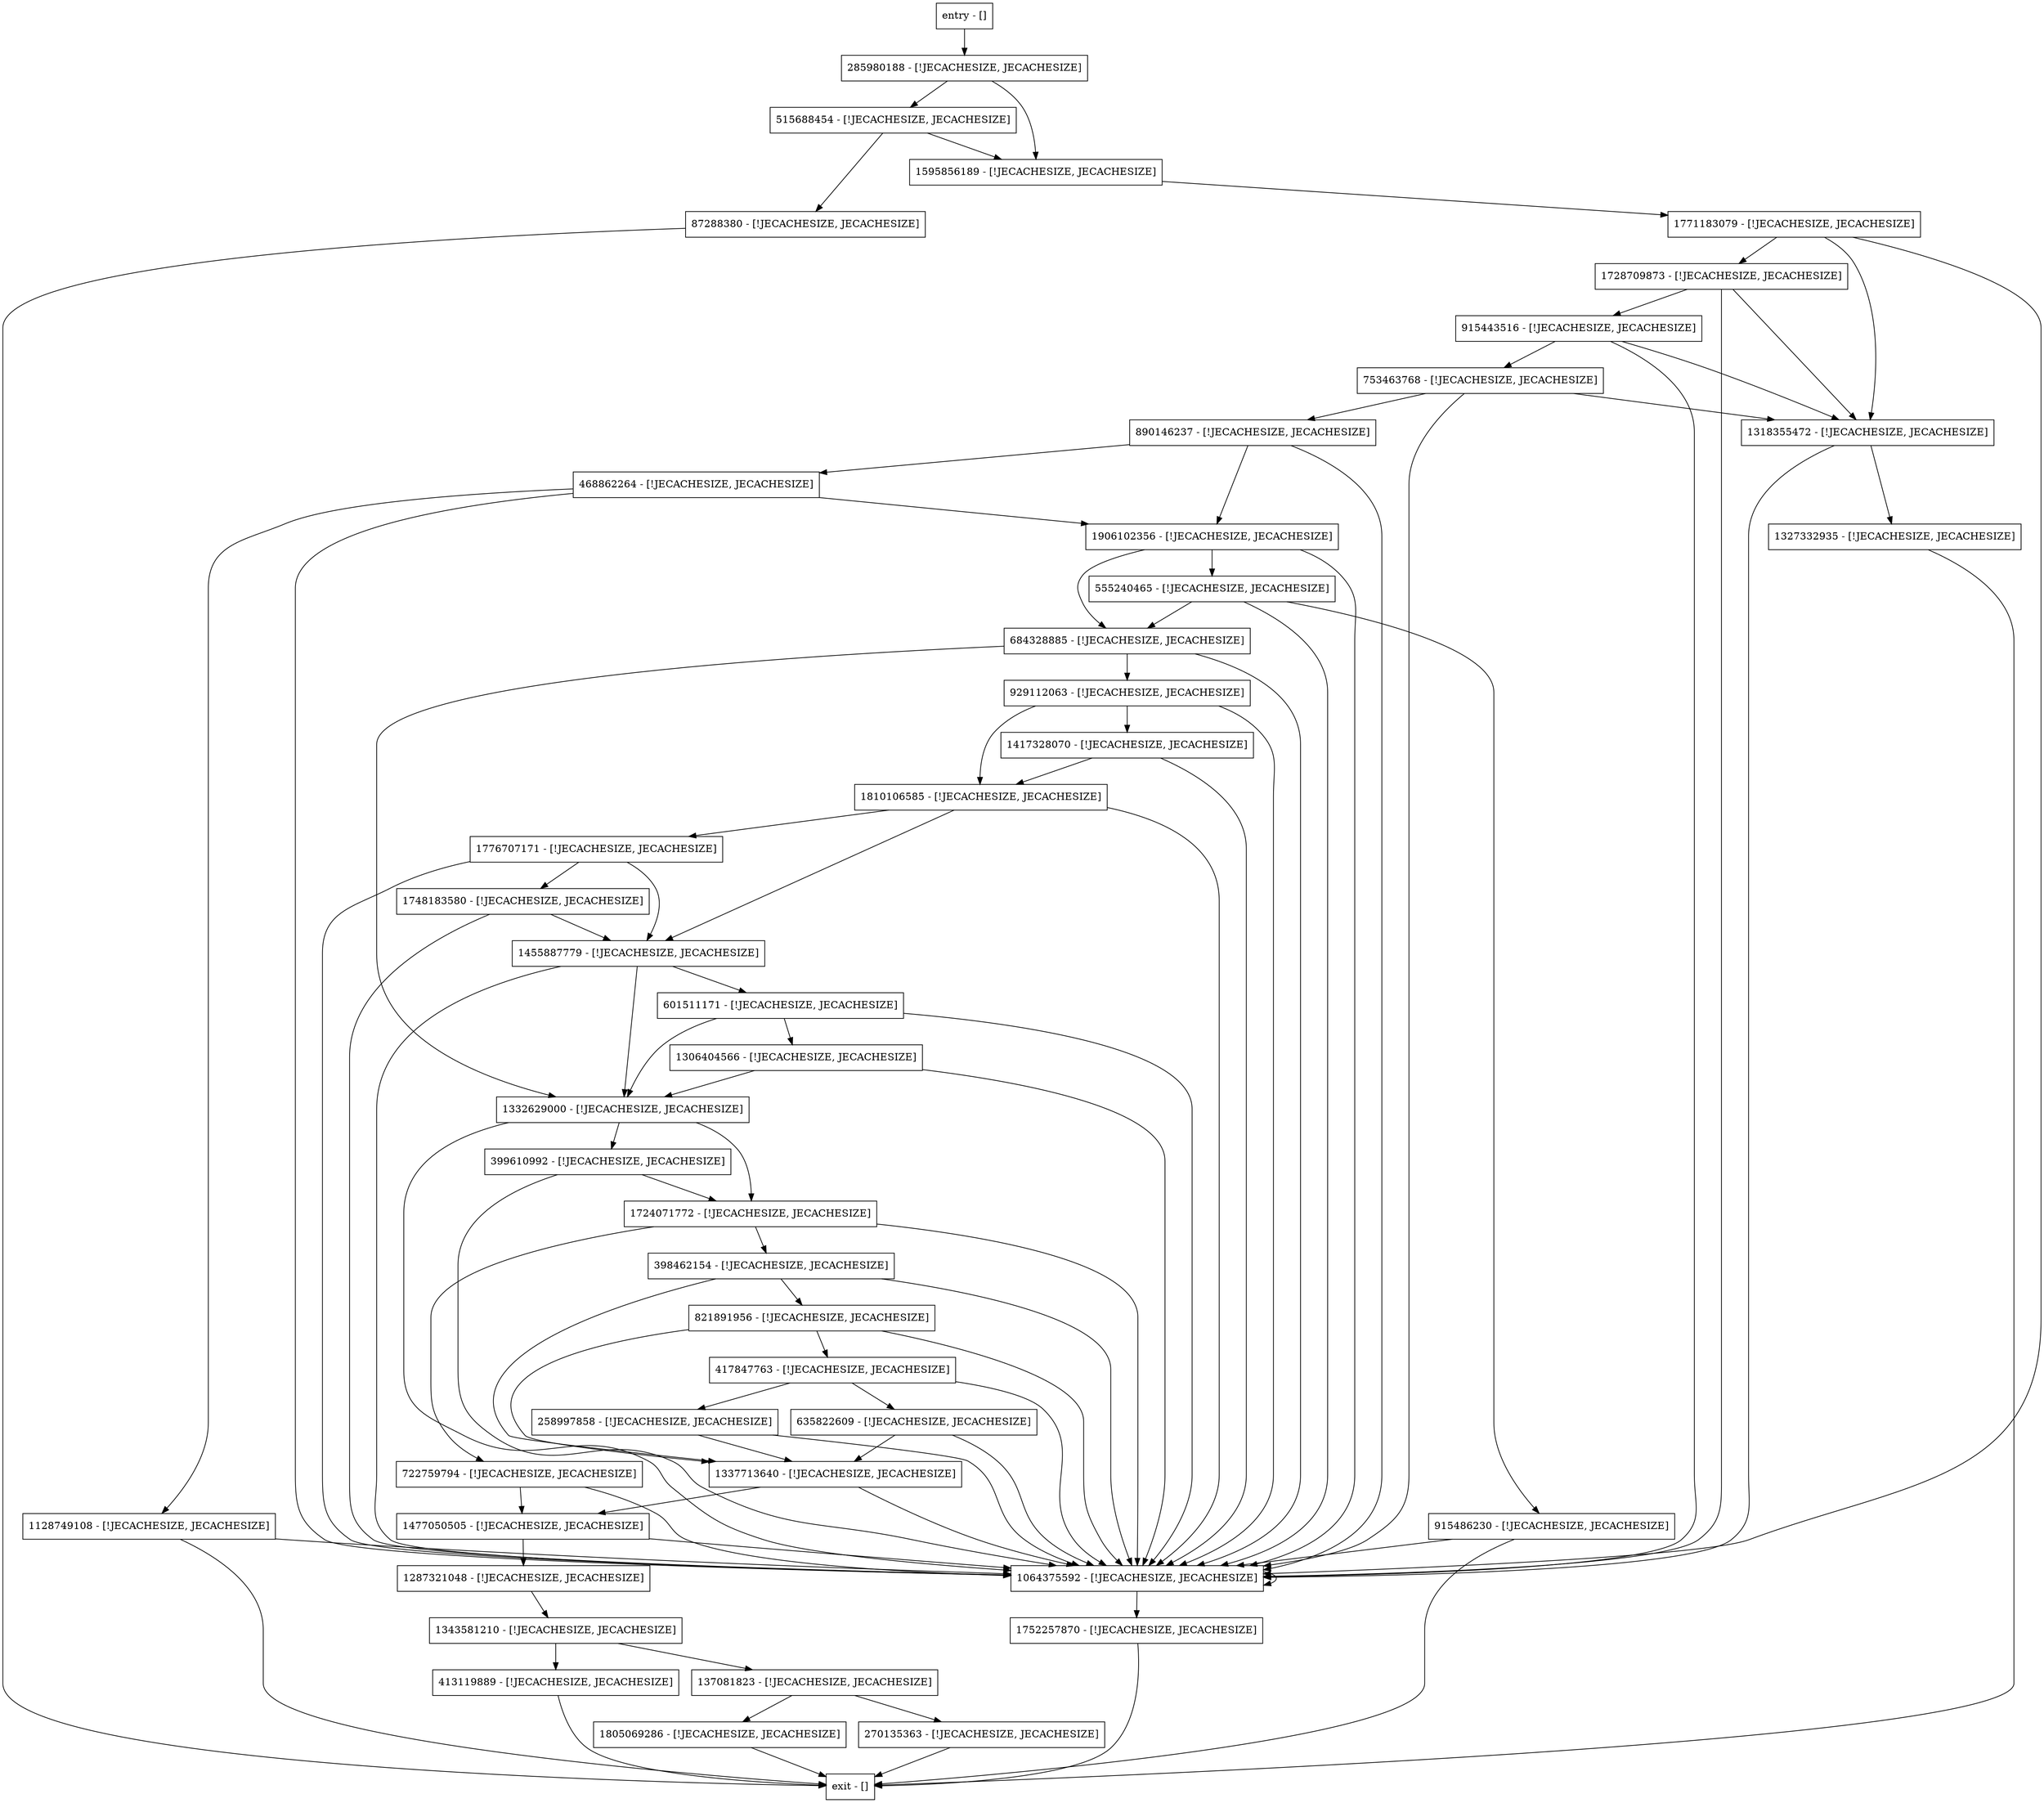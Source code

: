 digraph closeInternalWork {
node [shape=record];
753463768 [label="753463768 - [!JECACHESIZE, JECACHESIZE]"];
635822609 [label="635822609 - [!JECACHESIZE, JECACHESIZE]"];
87288380 [label="87288380 - [!JECACHESIZE, JECACHESIZE]"];
1906102356 [label="1906102356 - [!JECACHESIZE, JECACHESIZE]"];
137081823 [label="137081823 - [!JECACHESIZE, JECACHESIZE]"];
1810106585 [label="1810106585 - [!JECACHESIZE, JECACHESIZE]"];
399610992 [label="399610992 - [!JECACHESIZE, JECACHESIZE]"];
722759794 [label="722759794 - [!JECACHESIZE, JECACHESIZE]"];
890146237 [label="890146237 - [!JECACHESIZE, JECACHESIZE]"];
1748183580 [label="1748183580 - [!JECACHESIZE, JECACHESIZE]"];
417847763 [label="417847763 - [!JECACHESIZE, JECACHESIZE]"];
821891956 [label="821891956 - [!JECACHESIZE, JECACHESIZE]"];
468862264 [label="468862264 - [!JECACHESIZE, JECACHESIZE]"];
915486230 [label="915486230 - [!JECACHESIZE, JECACHESIZE]"];
1332629000 [label="1332629000 - [!JECACHESIZE, JECACHESIZE]"];
915443516 [label="915443516 - [!JECACHESIZE, JECACHESIZE]"];
1318355472 [label="1318355472 - [!JECACHESIZE, JECACHESIZE]"];
1306404566 [label="1306404566 - [!JECACHESIZE, JECACHESIZE]"];
1337713640 [label="1337713640 - [!JECACHESIZE, JECACHESIZE]"];
1771183079 [label="1771183079 - [!JECACHESIZE, JECACHESIZE]"];
684328885 [label="684328885 - [!JECACHESIZE, JECACHESIZE]"];
398462154 [label="398462154 - [!JECACHESIZE, JECACHESIZE]"];
1417328070 [label="1417328070 - [!JECACHESIZE, JECACHESIZE]"];
1776707171 [label="1776707171 - [!JECACHESIZE, JECACHESIZE]"];
413119889 [label="413119889 - [!JECACHESIZE, JECACHESIZE]"];
1287321048 [label="1287321048 - [!JECACHESIZE, JECACHESIZE]"];
258997858 [label="258997858 - [!JECACHESIZE, JECACHESIZE]"];
1595856189 [label="1595856189 - [!JECACHESIZE, JECACHESIZE]"];
555240465 [label="555240465 - [!JECACHESIZE, JECACHESIZE]"];
1477050505 [label="1477050505 - [!JECACHESIZE, JECACHESIZE]"];
270135363 [label="270135363 - [!JECACHESIZE, JECACHESIZE]"];
1343581210 [label="1343581210 - [!JECACHESIZE, JECACHESIZE]"];
1805069286 [label="1805069286 - [!JECACHESIZE, JECACHESIZE]"];
1752257870 [label="1752257870 - [!JECACHESIZE, JECACHESIZE]"];
entry [label="entry - []"];
exit [label="exit - []"];
1128749108 [label="1128749108 - [!JECACHESIZE, JECACHESIZE]"];
1728709873 [label="1728709873 - [!JECACHESIZE, JECACHESIZE]"];
1064375592 [label="1064375592 - [!JECACHESIZE, JECACHESIZE]"];
515688454 [label="515688454 - [!JECACHESIZE, JECACHESIZE]"];
285980188 [label="285980188 - [!JECACHESIZE, JECACHESIZE]"];
1724071772 [label="1724071772 - [!JECACHESIZE, JECACHESIZE]"];
929112063 [label="929112063 - [!JECACHESIZE, JECACHESIZE]"];
1455887779 [label="1455887779 - [!JECACHESIZE, JECACHESIZE]"];
601511171 [label="601511171 - [!JECACHESIZE, JECACHESIZE]"];
1327332935 [label="1327332935 - [!JECACHESIZE, JECACHESIZE]"];
entry;
exit;
753463768 -> 1064375592;
753463768 -> 1318355472;
753463768 -> 890146237;
635822609 -> 1064375592;
635822609 -> 1337713640;
87288380 -> exit;
1906102356 -> 555240465;
1906102356 -> 1064375592;
1906102356 -> 684328885;
137081823 -> 270135363;
137081823 -> 1805069286;
1810106585 -> 1064375592;
1810106585 -> 1455887779;
1810106585 -> 1776707171;
399610992 -> 1064375592;
399610992 -> 1724071772;
722759794 -> 1477050505;
722759794 -> 1064375592;
890146237 -> 468862264;
890146237 -> 1906102356;
890146237 -> 1064375592;
1748183580 -> 1064375592;
1748183580 -> 1455887779;
417847763 -> 635822609;
417847763 -> 258997858;
417847763 -> 1064375592;
821891956 -> 1064375592;
821891956 -> 1337713640;
821891956 -> 417847763;
468862264 -> 1128749108;
468862264 -> 1906102356;
468862264 -> 1064375592;
915486230 -> exit;
915486230 -> 1064375592;
1332629000 -> 1064375592;
1332629000 -> 399610992;
1332629000 -> 1724071772;
915443516 -> 753463768;
915443516 -> 1064375592;
915443516 -> 1318355472;
1318355472 -> 1064375592;
1318355472 -> 1327332935;
1306404566 -> 1332629000;
1306404566 -> 1064375592;
1337713640 -> 1477050505;
1337713640 -> 1064375592;
1771183079 -> 1728709873;
1771183079 -> 1064375592;
1771183079 -> 1318355472;
684328885 -> 1332629000;
684328885 -> 1064375592;
684328885 -> 929112063;
398462154 -> 1064375592;
398462154 -> 1337713640;
398462154 -> 821891956;
1417328070 -> 1064375592;
1417328070 -> 1810106585;
1776707171 -> 1064375592;
1776707171 -> 1455887779;
1776707171 -> 1748183580;
413119889 -> exit;
1287321048 -> 1343581210;
258997858 -> 1064375592;
258997858 -> 1337713640;
1595856189 -> 1771183079;
555240465 -> 915486230;
555240465 -> 1064375592;
555240465 -> 684328885;
1477050505 -> 1287321048;
1477050505 -> 1064375592;
270135363 -> exit;
1343581210 -> 137081823;
1343581210 -> 413119889;
1805069286 -> exit;
1752257870 -> exit;
entry -> 285980188;
1128749108 -> exit;
1128749108 -> 1064375592;
1728709873 -> 1064375592;
1728709873 -> 915443516;
1728709873 -> 1318355472;
1064375592 -> 1064375592;
1064375592 -> 1752257870;
515688454 -> 87288380;
515688454 -> 1595856189;
285980188 -> 1595856189;
285980188 -> 515688454;
1724071772 -> 1064375592;
1724071772 -> 722759794;
1724071772 -> 398462154;
929112063 -> 1064375592;
929112063 -> 1810106585;
929112063 -> 1417328070;
1455887779 -> 1332629000;
1455887779 -> 1064375592;
1455887779 -> 601511171;
601511171 -> 1332629000;
601511171 -> 1064375592;
601511171 -> 1306404566;
1327332935 -> exit;
}
